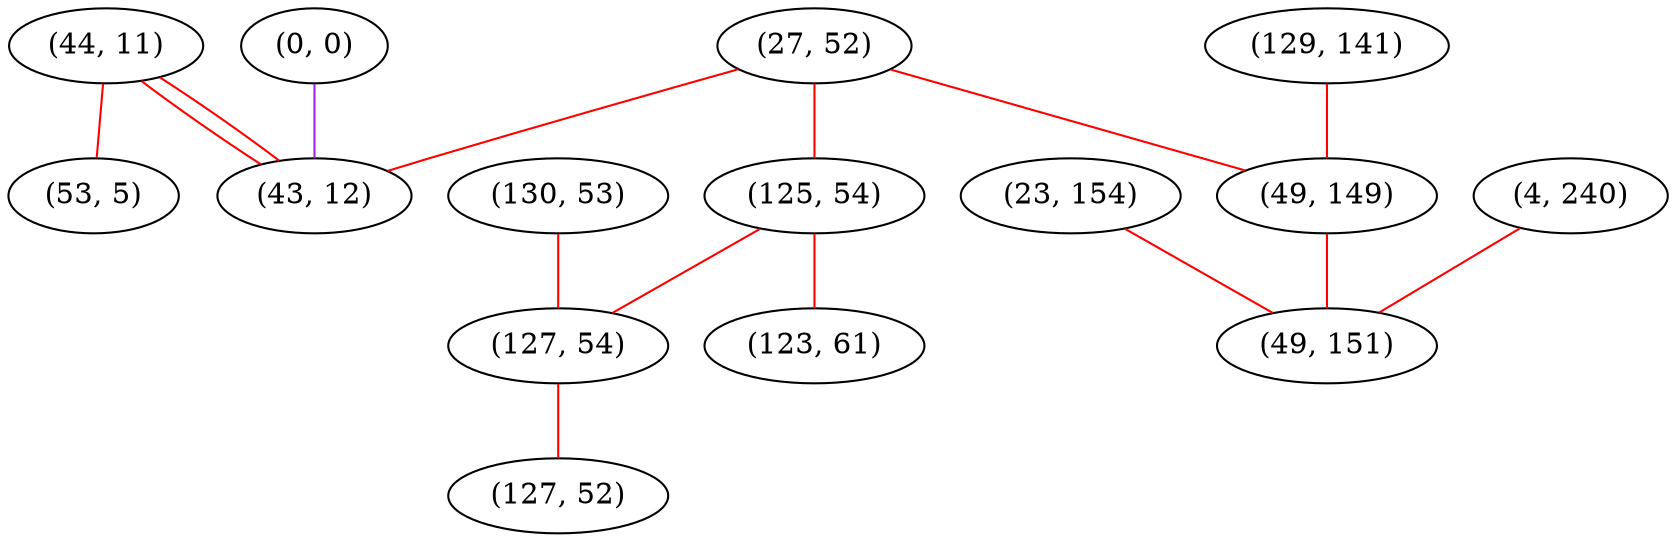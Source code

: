 graph "" {
"(0, 0)";
"(27, 52)";
"(44, 11)";
"(129, 141)";
"(130, 53)";
"(4, 240)";
"(125, 54)";
"(49, 149)";
"(127, 54)";
"(53, 5)";
"(23, 154)";
"(49, 151)";
"(127, 52)";
"(43, 12)";
"(123, 61)";
"(0, 0)" -- "(43, 12)"  [color=purple, key=0, weight=4];
"(27, 52)" -- "(125, 54)"  [color=red, key=0, weight=1];
"(27, 52)" -- "(49, 149)"  [color=red, key=0, weight=1];
"(27, 52)" -- "(43, 12)"  [color=red, key=0, weight=1];
"(44, 11)" -- "(43, 12)"  [color=red, key=0, weight=1];
"(44, 11)" -- "(43, 12)"  [color=red, key=1, weight=1];
"(44, 11)" -- "(53, 5)"  [color=red, key=0, weight=1];
"(129, 141)" -- "(49, 149)"  [color=red, key=0, weight=1];
"(130, 53)" -- "(127, 54)"  [color=red, key=0, weight=1];
"(4, 240)" -- "(49, 151)"  [color=red, key=0, weight=1];
"(125, 54)" -- "(127, 54)"  [color=red, key=0, weight=1];
"(125, 54)" -- "(123, 61)"  [color=red, key=0, weight=1];
"(49, 149)" -- "(49, 151)"  [color=red, key=0, weight=1];
"(127, 54)" -- "(127, 52)"  [color=red, key=0, weight=1];
"(23, 154)" -- "(49, 151)"  [color=red, key=0, weight=1];
}
